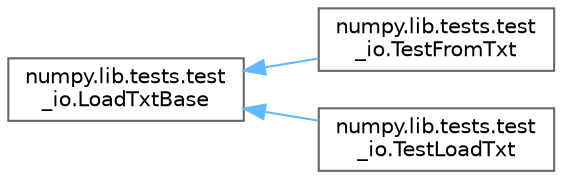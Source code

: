 digraph "Graphical Class Hierarchy"
{
 // LATEX_PDF_SIZE
  bgcolor="transparent";
  edge [fontname=Helvetica,fontsize=10,labelfontname=Helvetica,labelfontsize=10];
  node [fontname=Helvetica,fontsize=10,shape=box,height=0.2,width=0.4];
  rankdir="LR";
  Node0 [id="Node000000",label="numpy.lib.tests.test\l_io.LoadTxtBase",height=0.2,width=0.4,color="grey40", fillcolor="white", style="filled",URL="$d7/d1a/classnumpy_1_1lib_1_1tests_1_1test__io_1_1LoadTxtBase.html",tooltip=" "];
  Node0 -> Node1 [id="edge4397_Node000000_Node000001",dir="back",color="steelblue1",style="solid",tooltip=" "];
  Node1 [id="Node000001",label="numpy.lib.tests.test\l_io.TestFromTxt",height=0.2,width=0.4,color="grey40", fillcolor="white", style="filled",URL="$d4/d7d/classnumpy_1_1lib_1_1tests_1_1test__io_1_1TestFromTxt.html",tooltip=" "];
  Node0 -> Node2 [id="edge4398_Node000000_Node000002",dir="back",color="steelblue1",style="solid",tooltip=" "];
  Node2 [id="Node000002",label="numpy.lib.tests.test\l_io.TestLoadTxt",height=0.2,width=0.4,color="grey40", fillcolor="white", style="filled",URL="$d8/dc0/classnumpy_1_1lib_1_1tests_1_1test__io_1_1TestLoadTxt.html",tooltip=" "];
}
